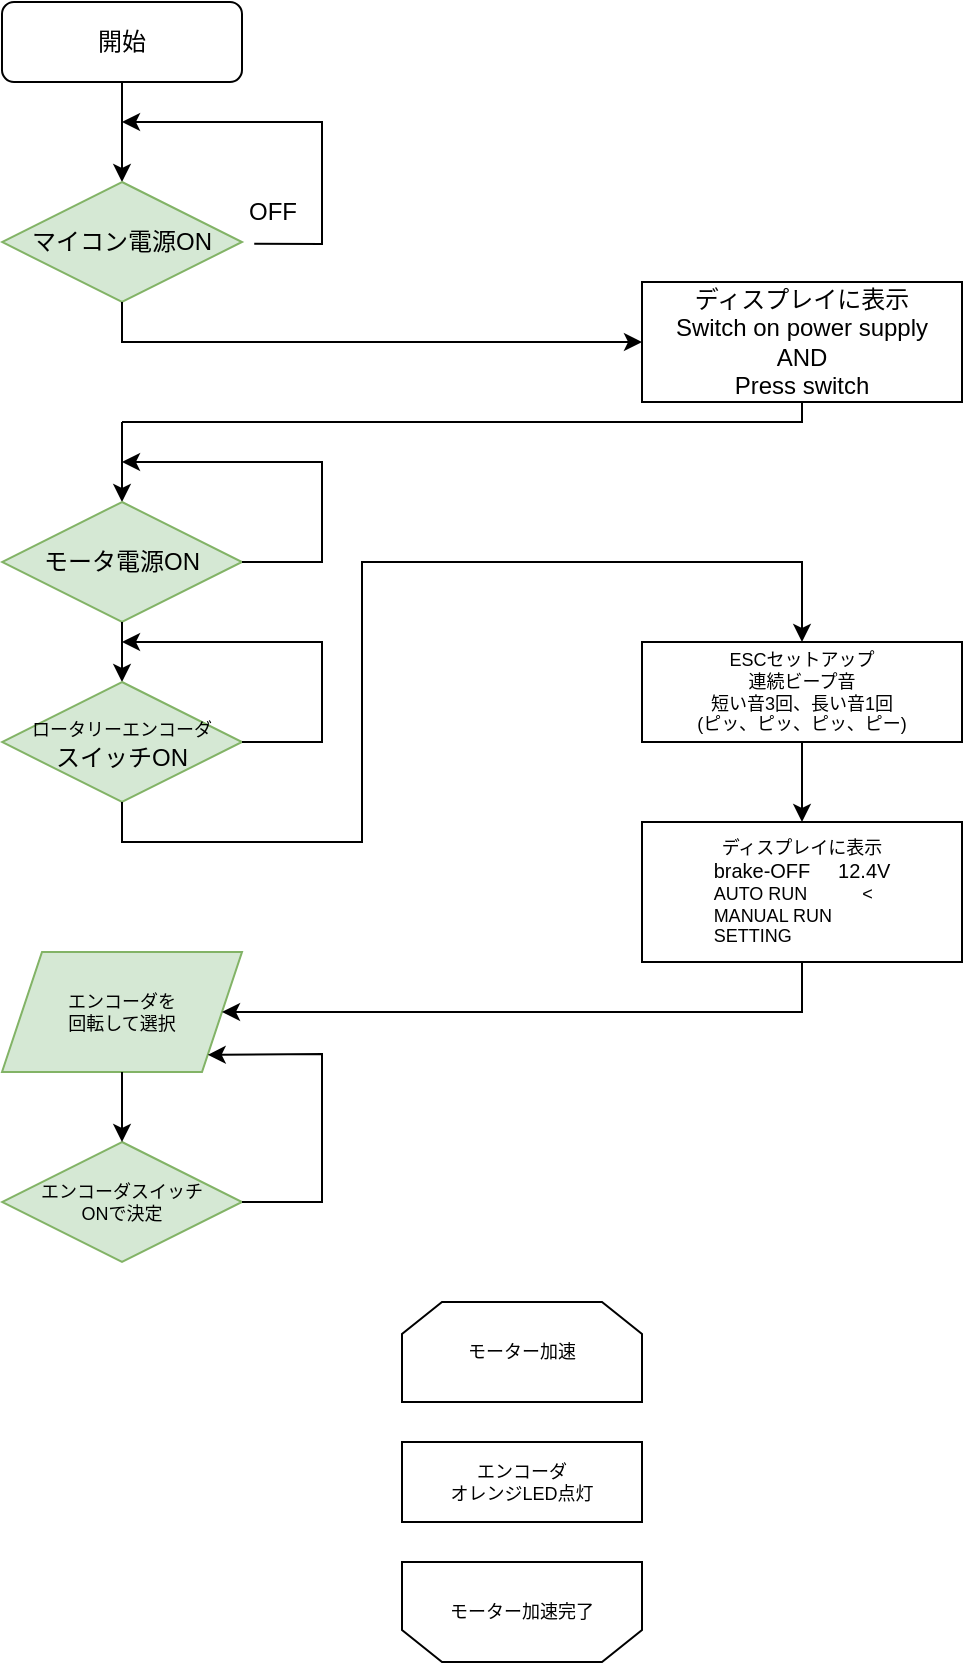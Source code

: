<mxfile version="20.4.0" type="github">
  <diagram id="C5RBs43oDa-KdzZeNtuy" name="Page-1">
    <mxGraphModel dx="1185" dy="628" grid="1" gridSize="10" guides="1" tooltips="1" connect="1" arrows="1" fold="1" page="1" pageScale="1" pageWidth="827" pageHeight="1169" math="0" shadow="0">
      <root>
        <mxCell id="WIyWlLk6GJQsqaUBKTNV-0" />
        <mxCell id="WIyWlLk6GJQsqaUBKTNV-1" parent="WIyWlLk6GJQsqaUBKTNV-0" />
        <mxCell id="_Xfdo5PzCuRv34cnhCF1-0" value="開始" style="rounded=1;whiteSpace=wrap;html=1;" vertex="1" parent="WIyWlLk6GJQsqaUBKTNV-1">
          <mxGeometry x="80" y="80" width="120" height="40" as="geometry" />
        </mxCell>
        <mxCell id="_Xfdo5PzCuRv34cnhCF1-2" value="" style="endArrow=classic;html=1;rounded=0;exitX=0.5;exitY=1;exitDx=0;exitDy=0;entryX=0.5;entryY=0;entryDx=0;entryDy=0;" edge="1" parent="WIyWlLk6GJQsqaUBKTNV-1" source="_Xfdo5PzCuRv34cnhCF1-0" target="_Xfdo5PzCuRv34cnhCF1-3">
          <mxGeometry width="50" height="50" relative="1" as="geometry">
            <mxPoint x="390" y="280" as="sourcePoint" />
            <mxPoint x="140" y="160" as="targetPoint" />
          </mxGeometry>
        </mxCell>
        <mxCell id="_Xfdo5PzCuRv34cnhCF1-3" value="マイコン電源ON" style="rhombus;whiteSpace=wrap;html=1;strokeColor=#82b366;fillColor=#d5e8d4;" vertex="1" parent="WIyWlLk6GJQsqaUBKTNV-1">
          <mxGeometry x="80" y="170" width="120" height="60" as="geometry" />
        </mxCell>
        <mxCell id="_Xfdo5PzCuRv34cnhCF1-5" value="" style="endArrow=classic;html=1;rounded=0;exitX=1.051;exitY=0.514;exitDx=0;exitDy=0;exitPerimeter=0;" edge="1" parent="WIyWlLk6GJQsqaUBKTNV-1" source="_Xfdo5PzCuRv34cnhCF1-3">
          <mxGeometry width="50" height="50" relative="1" as="geometry">
            <mxPoint x="300" y="290" as="sourcePoint" />
            <mxPoint x="140" y="140" as="targetPoint" />
            <Array as="points">
              <mxPoint x="240" y="201" />
              <mxPoint x="240" y="140" />
              <mxPoint x="206" y="140" />
            </Array>
          </mxGeometry>
        </mxCell>
        <mxCell id="_Xfdo5PzCuRv34cnhCF1-6" value="OFF" style="text;html=1;align=center;verticalAlign=middle;resizable=0;points=[];autosize=1;strokeColor=none;fillColor=none;" vertex="1" parent="WIyWlLk6GJQsqaUBKTNV-1">
          <mxGeometry x="190" y="170" width="50" height="30" as="geometry" />
        </mxCell>
        <mxCell id="_Xfdo5PzCuRv34cnhCF1-7" value="" style="endArrow=classic;html=1;rounded=0;exitX=0.5;exitY=1;exitDx=0;exitDy=0;" edge="1" parent="WIyWlLk6GJQsqaUBKTNV-1" target="_Xfdo5PzCuRv34cnhCF1-8">
          <mxGeometry width="50" height="50" relative="1" as="geometry">
            <mxPoint x="140" y="290" as="sourcePoint" />
            <mxPoint x="140" y="330" as="targetPoint" />
            <Array as="points">
              <mxPoint x="140" y="320" />
            </Array>
          </mxGeometry>
        </mxCell>
        <mxCell id="_Xfdo5PzCuRv34cnhCF1-8" value="モータ電源ON" style="rhombus;whiteSpace=wrap;html=1;fillColor=#d5e8d4;strokeColor=#82b366;" vertex="1" parent="WIyWlLk6GJQsqaUBKTNV-1">
          <mxGeometry x="80" y="330" width="120" height="60" as="geometry" />
        </mxCell>
        <mxCell id="_Xfdo5PzCuRv34cnhCF1-10" value="" style="endArrow=classic;html=1;rounded=0;exitX=1;exitY=0.5;exitDx=0;exitDy=0;" edge="1" parent="WIyWlLk6GJQsqaUBKTNV-1" source="_Xfdo5PzCuRv34cnhCF1-8">
          <mxGeometry width="50" height="50" relative="1" as="geometry">
            <mxPoint x="260" y="350" as="sourcePoint" />
            <mxPoint x="140" y="310" as="targetPoint" />
            <Array as="points">
              <mxPoint x="240" y="360" />
              <mxPoint x="240" y="310" />
            </Array>
          </mxGeometry>
        </mxCell>
        <mxCell id="_Xfdo5PzCuRv34cnhCF1-12" value="ディスプレイに表示&lt;br&gt;Switch on power supply&lt;br&gt;AND&lt;br&gt;Press switch" style="rounded=0;whiteSpace=wrap;html=1;" vertex="1" parent="WIyWlLk6GJQsqaUBKTNV-1">
          <mxGeometry x="400" y="220" width="160" height="60" as="geometry" />
        </mxCell>
        <mxCell id="_Xfdo5PzCuRv34cnhCF1-13" value="" style="endArrow=classic;html=1;rounded=0;exitX=0.5;exitY=1;exitDx=0;exitDy=0;entryX=0;entryY=0.5;entryDx=0;entryDy=0;" edge="1" parent="WIyWlLk6GJQsqaUBKTNV-1" source="_Xfdo5PzCuRv34cnhCF1-3" target="_Xfdo5PzCuRv34cnhCF1-12">
          <mxGeometry width="50" height="50" relative="1" as="geometry">
            <mxPoint x="260" y="340" as="sourcePoint" />
            <mxPoint x="310" y="290" as="targetPoint" />
            <Array as="points">
              <mxPoint x="140" y="250" />
              <mxPoint x="280" y="250" />
            </Array>
          </mxGeometry>
        </mxCell>
        <mxCell id="_Xfdo5PzCuRv34cnhCF1-14" value="" style="endArrow=none;html=1;rounded=0;entryX=0.5;entryY=1;entryDx=0;entryDy=0;" edge="1" parent="WIyWlLk6GJQsqaUBKTNV-1" target="_Xfdo5PzCuRv34cnhCF1-12">
          <mxGeometry width="50" height="50" relative="1" as="geometry">
            <mxPoint x="140" y="290" as="sourcePoint" />
            <mxPoint x="400" y="290" as="targetPoint" />
            <Array as="points">
              <mxPoint x="480" y="290" />
            </Array>
          </mxGeometry>
        </mxCell>
        <mxCell id="_Xfdo5PzCuRv34cnhCF1-15" value="" style="endArrow=classic;html=1;rounded=0;exitX=0.5;exitY=1;exitDx=0;exitDy=0;" edge="1" parent="WIyWlLk6GJQsqaUBKTNV-1" source="_Xfdo5PzCuRv34cnhCF1-8">
          <mxGeometry width="50" height="50" relative="1" as="geometry">
            <mxPoint x="260" y="420" as="sourcePoint" />
            <mxPoint x="140" y="420" as="targetPoint" />
          </mxGeometry>
        </mxCell>
        <mxCell id="_Xfdo5PzCuRv34cnhCF1-16" value="&lt;font style=&quot;font-size: 9px;&quot;&gt;ロータリーエンコーダ&lt;/font&gt;&lt;br&gt;スイッチON" style="rhombus;whiteSpace=wrap;html=1;fillColor=#d5e8d4;strokeColor=#82b366;" vertex="1" parent="WIyWlLk6GJQsqaUBKTNV-1">
          <mxGeometry x="80" y="420" width="120" height="60" as="geometry" />
        </mxCell>
        <mxCell id="_Xfdo5PzCuRv34cnhCF1-17" value="" style="endArrow=classic;html=1;rounded=0;fontSize=9;exitX=1;exitY=0.5;exitDx=0;exitDy=0;" edge="1" parent="WIyWlLk6GJQsqaUBKTNV-1" source="_Xfdo5PzCuRv34cnhCF1-16">
          <mxGeometry width="50" height="50" relative="1" as="geometry">
            <mxPoint x="260" y="500" as="sourcePoint" />
            <mxPoint x="140" y="400" as="targetPoint" />
            <Array as="points">
              <mxPoint x="240" y="450" />
              <mxPoint x="240" y="400" />
            </Array>
          </mxGeometry>
        </mxCell>
        <mxCell id="_Xfdo5PzCuRv34cnhCF1-19" value="&lt;br&gt;" style="text;html=1;align=center;verticalAlign=middle;resizable=0;points=[];autosize=1;strokeColor=none;fillColor=none;fontSize=9;" vertex="1" parent="WIyWlLk6GJQsqaUBKTNV-1">
          <mxGeometry x="430" y="435" width="20" height="30" as="geometry" />
        </mxCell>
        <mxCell id="_Xfdo5PzCuRv34cnhCF1-21" value="" style="endArrow=classic;html=1;rounded=0;fontSize=9;exitX=0.5;exitY=1;exitDx=0;exitDy=0;entryX=0.5;entryY=0;entryDx=0;entryDy=0;" edge="1" parent="WIyWlLk6GJQsqaUBKTNV-1" source="_Xfdo5PzCuRv34cnhCF1-16" target="_Xfdo5PzCuRv34cnhCF1-22">
          <mxGeometry width="50" height="50" relative="1" as="geometry">
            <mxPoint x="260" y="410" as="sourcePoint" />
            <mxPoint x="400" y="400" as="targetPoint" />
            <Array as="points">
              <mxPoint x="140" y="500" />
              <mxPoint x="260" y="500" />
              <mxPoint x="260" y="360" />
              <mxPoint x="480" y="360" />
            </Array>
          </mxGeometry>
        </mxCell>
        <mxCell id="_Xfdo5PzCuRv34cnhCF1-22" value="ESCセットアップ&lt;br&gt;連続ビープ音&lt;br&gt;短い音3回、長い音1回&lt;br&gt;(ピッ、ピッ、ピッ、ピー)" style="rounded=0;whiteSpace=wrap;html=1;fontSize=9;" vertex="1" parent="WIyWlLk6GJQsqaUBKTNV-1">
          <mxGeometry x="400" y="400" width="160" height="50" as="geometry" />
        </mxCell>
        <mxCell id="_Xfdo5PzCuRv34cnhCF1-23" value="ディスプレイに表示&lt;br&gt;&lt;div style=&quot;text-align: right;&quot;&gt;&lt;font size=&quot;1&quot;&gt;brake-OFF&amp;nbsp; &amp;nbsp; &amp;nbsp;12.4V&lt;/font&gt;&lt;/div&gt;&lt;div style=&quot;text-align: left;&quot;&gt;&lt;span style=&quot;background-color: initial;&quot;&gt;AUTO RUN&amp;nbsp; &amp;nbsp; &amp;nbsp; &amp;nbsp; &amp;nbsp; &amp;nbsp;&amp;lt;&lt;/span&gt;&lt;/div&gt;&lt;div style=&quot;text-align: left;&quot;&gt;&lt;span style=&quot;background-color: initial;&quot;&gt;MANUAL RUN&lt;/span&gt;&lt;/div&gt;&lt;div style=&quot;text-align: left;&quot;&gt;&lt;span style=&quot;background-color: initial;&quot;&gt;SETTING&lt;/span&gt;&lt;/div&gt;" style="rounded=0;whiteSpace=wrap;html=1;fontSize=9;" vertex="1" parent="WIyWlLk6GJQsqaUBKTNV-1">
          <mxGeometry x="400" y="490" width="160" height="70" as="geometry" />
        </mxCell>
        <mxCell id="_Xfdo5PzCuRv34cnhCF1-24" value="" style="endArrow=classic;html=1;rounded=0;fontSize=9;exitX=0.5;exitY=1;exitDx=0;exitDy=0;entryX=0.5;entryY=0;entryDx=0;entryDy=0;" edge="1" parent="WIyWlLk6GJQsqaUBKTNV-1" source="_Xfdo5PzCuRv34cnhCF1-22" target="_Xfdo5PzCuRv34cnhCF1-23">
          <mxGeometry width="50" height="50" relative="1" as="geometry">
            <mxPoint x="610" y="640" as="sourcePoint" />
            <mxPoint x="660" y="590" as="targetPoint" />
          </mxGeometry>
        </mxCell>
        <mxCell id="_Xfdo5PzCuRv34cnhCF1-25" value="エンコーダを&lt;br&gt;回転して選択" style="shape=parallelogram;perimeter=parallelogramPerimeter;whiteSpace=wrap;html=1;fixedSize=1;fontSize=9;fillColor=#d5e8d4;strokeColor=#82b366;" vertex="1" parent="WIyWlLk6GJQsqaUBKTNV-1">
          <mxGeometry x="80" y="555" width="120" height="60" as="geometry" />
        </mxCell>
        <mxCell id="_Xfdo5PzCuRv34cnhCF1-26" value="" style="endArrow=classic;html=1;rounded=0;fontSize=9;exitX=0.5;exitY=1;exitDx=0;exitDy=0;entryX=1;entryY=0.5;entryDx=0;entryDy=0;" edge="1" parent="WIyWlLk6GJQsqaUBKTNV-1" source="_Xfdo5PzCuRv34cnhCF1-23" target="_Xfdo5PzCuRv34cnhCF1-25">
          <mxGeometry width="50" height="50" relative="1" as="geometry">
            <mxPoint x="530" y="800" as="sourcePoint" />
            <mxPoint x="580" y="750" as="targetPoint" />
            <Array as="points">
              <mxPoint x="480" y="585" />
            </Array>
          </mxGeometry>
        </mxCell>
        <mxCell id="_Xfdo5PzCuRv34cnhCF1-27" value="エンコーダスイッチ&lt;br&gt;ONで決定" style="rhombus;whiteSpace=wrap;html=1;fontSize=9;fillColor=#d5e8d4;strokeColor=#82b366;" vertex="1" parent="WIyWlLk6GJQsqaUBKTNV-1">
          <mxGeometry x="80" y="650" width="120" height="60" as="geometry" />
        </mxCell>
        <mxCell id="_Xfdo5PzCuRv34cnhCF1-28" value="" style="endArrow=classic;html=1;rounded=0;fontSize=9;exitX=0.5;exitY=1;exitDx=0;exitDy=0;entryX=0.5;entryY=0;entryDx=0;entryDy=0;" edge="1" parent="WIyWlLk6GJQsqaUBKTNV-1" source="_Xfdo5PzCuRv34cnhCF1-25" target="_Xfdo5PzCuRv34cnhCF1-27">
          <mxGeometry width="50" height="50" relative="1" as="geometry">
            <mxPoint x="310" y="860" as="sourcePoint" />
            <mxPoint x="360" y="810" as="targetPoint" />
          </mxGeometry>
        </mxCell>
        <mxCell id="_Xfdo5PzCuRv34cnhCF1-29" value="" style="endArrow=classic;html=1;rounded=0;fontSize=9;exitX=1;exitY=0.5;exitDx=0;exitDy=0;entryX=1;entryY=1;entryDx=0;entryDy=0;" edge="1" parent="WIyWlLk6GJQsqaUBKTNV-1" source="_Xfdo5PzCuRv34cnhCF1-27" target="_Xfdo5PzCuRv34cnhCF1-25">
          <mxGeometry width="50" height="50" relative="1" as="geometry">
            <mxPoint x="310" y="780" as="sourcePoint" />
            <mxPoint x="360" y="730" as="targetPoint" />
            <Array as="points">
              <mxPoint x="240" y="680" />
              <mxPoint x="240" y="660" />
              <mxPoint x="240" y="606" />
            </Array>
          </mxGeometry>
        </mxCell>
        <mxCell id="_Xfdo5PzCuRv34cnhCF1-33" value="エンコーダ&lt;br&gt;オレンジLED点灯" style="rounded=0;whiteSpace=wrap;html=1;strokeColor=#000000;fontSize=9;" vertex="1" parent="WIyWlLk6GJQsqaUBKTNV-1">
          <mxGeometry x="280" y="800" width="120" height="40" as="geometry" />
        </mxCell>
        <mxCell id="_Xfdo5PzCuRv34cnhCF1-34" value="モーター加速" style="shape=loopLimit;whiteSpace=wrap;html=1;strokeColor=#000000;fontSize=9;" vertex="1" parent="WIyWlLk6GJQsqaUBKTNV-1">
          <mxGeometry x="280" y="730" width="120" height="50" as="geometry" />
        </mxCell>
        <mxCell id="_Xfdo5PzCuRv34cnhCF1-35" value="モーター加速完了" style="shape=loopLimit;whiteSpace=wrap;html=1;strokeColor=#000000;fontSize=9;rotation=0;direction=west;" vertex="1" parent="WIyWlLk6GJQsqaUBKTNV-1">
          <mxGeometry x="280" y="860" width="120" height="50" as="geometry" />
        </mxCell>
      </root>
    </mxGraphModel>
  </diagram>
</mxfile>
